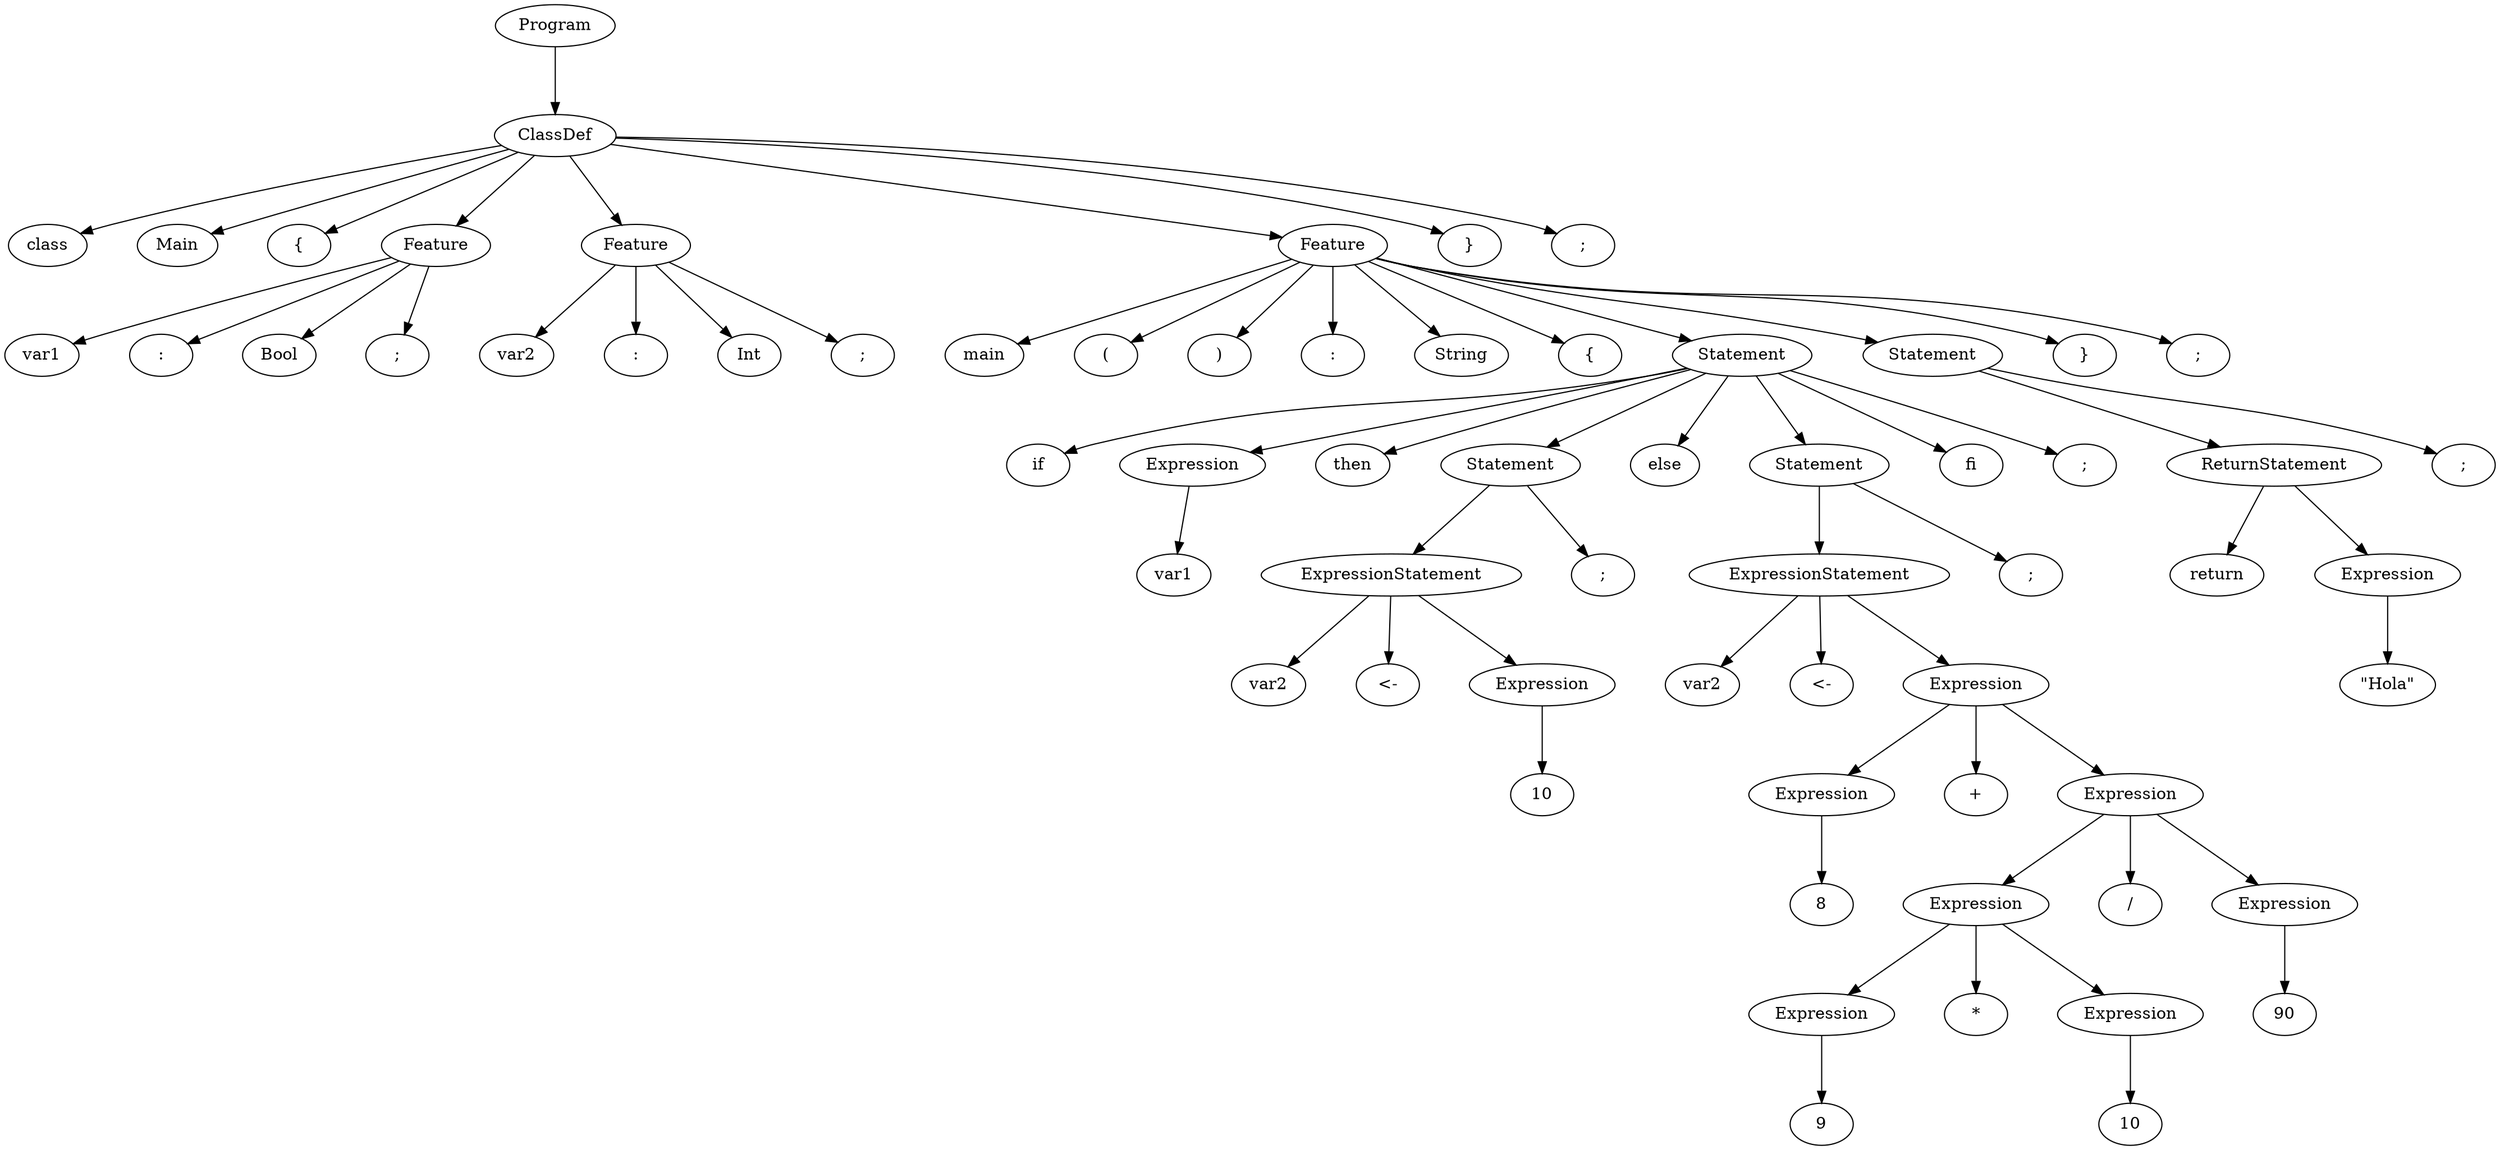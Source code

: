 digraph tree {
rankdir=TB;
nodesep=0.6;
ranksep=0.8;
    "Program_1560652757952" [label="Program"];
    "ClassDef_1560652758176" [label="ClassDef"];
    "class_1560678234752" [label="class"];
    "Main_1560678233728" [label="Main"];
    "{_1560678234816" [label="{"];
    "Feature_1560652758288" [label="Feature"];
    "var1_1560678235584" [label="var1"];
    ":_1560678235776" [label=":"];
    "Bool_1560678351040" [label="Bool"];
    ";_1560678351104" [label=";"];
    "Feature_1560652758736" [label="Feature"];
    "var2_1560678236096" [label="var2"];
    ":_1560678351296" [label=":"];
    "Int_1560678351360" [label="Int"];
    ";_1560678351424" [label=";"];
    "Feature_1560652758848" [label="Feature"];
    "main_1560678351552" [label="main"];
    "(_1560678351680" [label="("];
    ")_1560678351808" [label=")"];
    ":_1560678351872" [label=":"];
    "String_1560678351936" [label="String"];
    "{_1560678352064" [label="{"];
    "Statement_1560678367408" [label="Statement"];
    "if_1560678352384" [label="if"];
    "Expression_1560678367520" [label="Expression"];
    "var1_1560678352512" [label="var1"];
    "then_1560678355904" [label="then"];
    "Statement_1560678368192" [label="Statement"];
    "ExpressionStatement_1560678368304" [label="ExpressionStatement"];
    "var2_1560678354624" [label="var2"];
    "<-_1560678355968" [label="<-"];
    "Expression_1560678368416" [label="Expression"];
    "10_1560678356160" [label="10"];
    ";_1560678356032" [label=";"];
    "else_1560678356224" [label="else"];
    "Statement_1560678368752" [label="Statement"];
    "ExpressionStatement_1560678368864" [label="ExpressionStatement"];
    "var2_1560678356288" [label="var2"];
    "<-_1560678356352" [label="<-"];
    "Expression_1560678369424" [label="Expression"];
    "Expression_1560678368976" [label="Expression"];
    "8_1560678356544" [label="8"];
    "+_1560678357120" [label="+"];
    "Expression_1560678370432" [label="Expression"];
    "Expression_1560678369984" [label="Expression"];
    "Expression_1560678369536" [label="Expression"];
    "9_1560678357184" [label="9"];
    "*_1560678358720" [label="*"];
    "Expression_1560678370096" [label="Expression"];
    "10_1560678358784" [label="10"];
    "/_1560678359360" [label="/"];
    "Expression_1560678370544" [label="Expression"];
    "90_1560678359424" [label="90"];
    ";_1560678359296" [label=";"];
    "fi_1560678359488" [label="fi"];
    ";_1560678359552" [label=";"];
    "Statement_1560678370656" [label="Statement"];
    "ReturnStatement_1560678370768" [label="ReturnStatement"];
    "return_1560678359232" [label="return"];
    "Expression_1560678370880" [label="Expression"];
    "\\\"Hola\\\"_1560678359872" [label="\"Hola\""];
    ";_1560678359808" [label=";"];
    "}_1560678359936" [label="}"];
    ";_1560678359744" [label=";"];
    "}_1560678360000" [label="}"];
    ";_1560678360064" [label=";"];
    "Program_1560652757952" -> "ClassDef_1560652758176";
    "ClassDef_1560652758176" -> "class_1560678234752";
    "ClassDef_1560652758176" -> "Main_1560678233728";
    "ClassDef_1560652758176" -> "{_1560678234816";
    "ClassDef_1560652758176" -> "Feature_1560652758288";
    "ClassDef_1560652758176" -> "Feature_1560652758736";
    "ClassDef_1560652758176" -> "Feature_1560652758848";
    "ClassDef_1560652758176" -> "}_1560678360000";
    "ClassDef_1560652758176" -> ";_1560678360064";
    "Feature_1560652758288" -> "var1_1560678235584";
    "Feature_1560652758288" -> ":_1560678235776";
    "Feature_1560652758288" -> "Bool_1560678351040";
    "Feature_1560652758288" -> ";_1560678351104";
    "Feature_1560652758736" -> "var2_1560678236096";
    "Feature_1560652758736" -> ":_1560678351296";
    "Feature_1560652758736" -> "Int_1560678351360";
    "Feature_1560652758736" -> ";_1560678351424";
    "Feature_1560652758848" -> "main_1560678351552";
    "Feature_1560652758848" -> "(_1560678351680";
    "Feature_1560652758848" -> ")_1560678351808";
    "Feature_1560652758848" -> ":_1560678351872";
    "Feature_1560652758848" -> "String_1560678351936";
    "Feature_1560652758848" -> "{_1560678352064";
    "Feature_1560652758848" -> "Statement_1560678367408";
    "Feature_1560652758848" -> "Statement_1560678370656";
    "Feature_1560652758848" -> "}_1560678359936";
    "Feature_1560652758848" -> ";_1560678359744";
    "Statement_1560678367408" -> "if_1560678352384";
    "Statement_1560678367408" -> "Expression_1560678367520";
    "Statement_1560678367408" -> "then_1560678355904";
    "Statement_1560678367408" -> "Statement_1560678368192";
    "Statement_1560678367408" -> "else_1560678356224";
    "Statement_1560678367408" -> "Statement_1560678368752";
    "Statement_1560678367408" -> "fi_1560678359488";
    "Statement_1560678367408" -> ";_1560678359552";
    "Expression_1560678367520" -> "var1_1560678352512";
    "Statement_1560678368192" -> "ExpressionStatement_1560678368304";
    "Statement_1560678368192" -> ";_1560678356032";
    "ExpressionStatement_1560678368304" -> "var2_1560678354624";
    "ExpressionStatement_1560678368304" -> "<-_1560678355968";
    "ExpressionStatement_1560678368304" -> "Expression_1560678368416";
    "Expression_1560678368416" -> "10_1560678356160";
    "Statement_1560678368752" -> "ExpressionStatement_1560678368864";
    "Statement_1560678368752" -> ";_1560678359296";
    "ExpressionStatement_1560678368864" -> "var2_1560678356288";
    "ExpressionStatement_1560678368864" -> "<-_1560678356352";
    "ExpressionStatement_1560678368864" -> "Expression_1560678369424";
    "Expression_1560678369424" -> "Expression_1560678368976";
    "Expression_1560678369424" -> "+_1560678357120";
    "Expression_1560678369424" -> "Expression_1560678370432";
    "Expression_1560678368976" -> "8_1560678356544";
    "Expression_1560678370432" -> "Expression_1560678369984";
    "Expression_1560678370432" -> "/_1560678359360";
    "Expression_1560678370432" -> "Expression_1560678370544";
    "Expression_1560678369984" -> "Expression_1560678369536";
    "Expression_1560678369984" -> "*_1560678358720";
    "Expression_1560678369984" -> "Expression_1560678370096";
    "Expression_1560678369536" -> "9_1560678357184";
    "Expression_1560678370096" -> "10_1560678358784";
    "Expression_1560678370544" -> "90_1560678359424";
    "Statement_1560678370656" -> "ReturnStatement_1560678370768";
    "Statement_1560678370656" -> ";_1560678359808";
    "ReturnStatement_1560678370768" -> "return_1560678359232";
    "ReturnStatement_1560678370768" -> "Expression_1560678370880";
    "Expression_1560678370880" -> "\\\"Hola\\\"_1560678359872";
}
